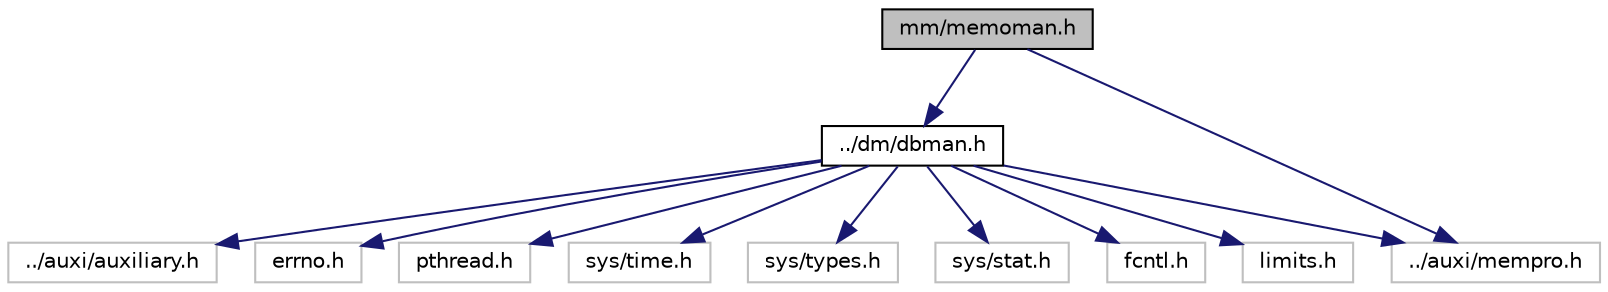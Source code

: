 digraph "mm/memoman.h"
{
  bgcolor="transparent";
  edge [fontname="Helvetica",fontsize="10",labelfontname="Helvetica",labelfontsize="10"];
  node [fontname="Helvetica",fontsize="10",shape=record];
  Node1 [label="mm/memoman.h",height=0.2,width=0.4,color="black", fillcolor="grey75", style="filled", fontcolor="black"];
  Node1 -> Node2 [color="midnightblue",fontsize="10",style="solid"];
  Node2 [label="../dm/dbman.h",height=0.2,width=0.4,color="black",URL="$dbman_8h.html"];
  Node2 -> Node3 [color="midnightblue",fontsize="10",style="solid"];
  Node3 [label="../auxi/auxiliary.h",height=0.2,width=0.4,color="grey75"];
  Node2 -> Node4 [color="midnightblue",fontsize="10",style="solid"];
  Node4 [label="errno.h",height=0.2,width=0.4,color="grey75"];
  Node2 -> Node5 [color="midnightblue",fontsize="10",style="solid"];
  Node5 [label="pthread.h",height=0.2,width=0.4,color="grey75"];
  Node2 -> Node6 [color="midnightblue",fontsize="10",style="solid"];
  Node6 [label="sys/time.h",height=0.2,width=0.4,color="grey75"];
  Node2 -> Node7 [color="midnightblue",fontsize="10",style="solid"];
  Node7 [label="sys/types.h",height=0.2,width=0.4,color="grey75"];
  Node2 -> Node8 [color="midnightblue",fontsize="10",style="solid"];
  Node8 [label="sys/stat.h",height=0.2,width=0.4,color="grey75"];
  Node2 -> Node9 [color="midnightblue",fontsize="10",style="solid"];
  Node9 [label="fcntl.h",height=0.2,width=0.4,color="grey75"];
  Node2 -> Node10 [color="midnightblue",fontsize="10",style="solid"];
  Node10 [label="../auxi/mempro.h",height=0.2,width=0.4,color="grey75"];
  Node2 -> Node11 [color="midnightblue",fontsize="10",style="solid"];
  Node11 [label="limits.h",height=0.2,width=0.4,color="grey75"];
  Node1 -> Node10 [color="midnightblue",fontsize="10",style="solid"];
}
